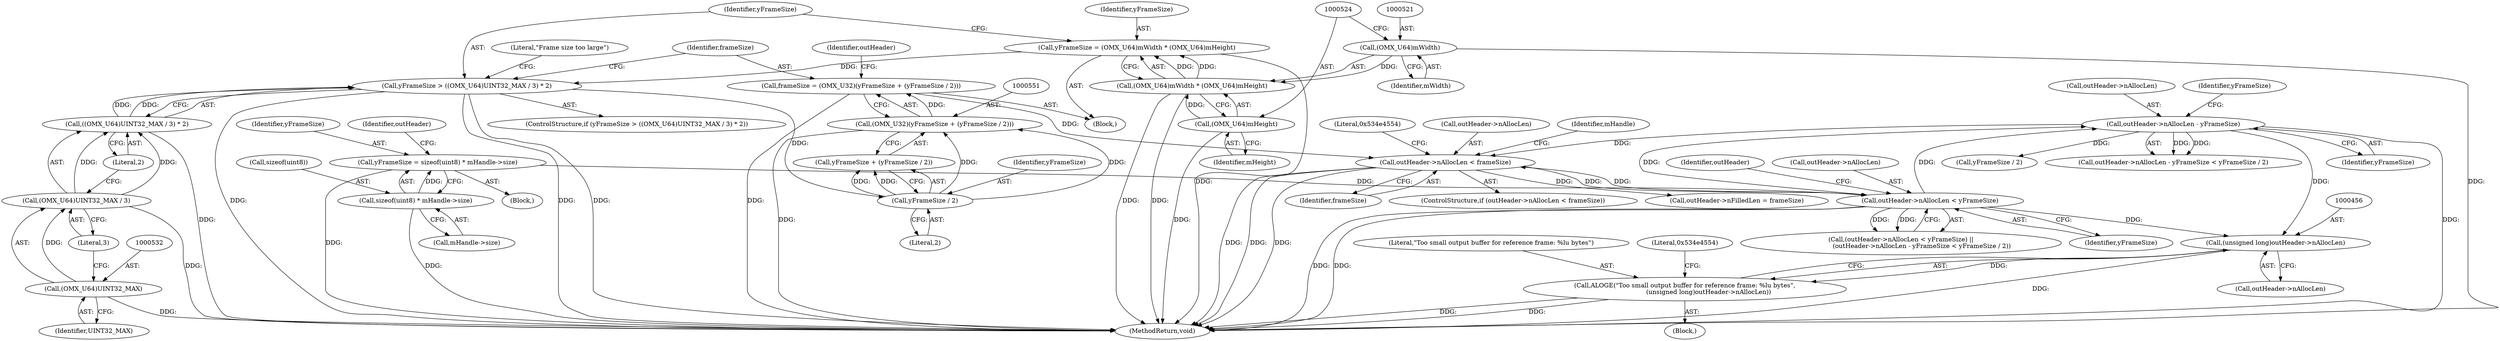 digraph "0_Android_c48ef757cc50906e8726a3bebc3b60716292cdba@pointer" {
"1000455" [label="(Call,(unsigned long)outHeader->nAllocLen)"];
"1000444" [label="(Call,outHeader->nAllocLen - yFrameSize)"];
"1000438" [label="(Call,outHeader->nAllocLen < yFrameSize)"];
"1000558" [label="(Call,outHeader->nAllocLen < frameSize)"];
"1000548" [label="(Call,frameSize = (OMX_U32)(yFrameSize + (yFrameSize / 2)))"];
"1000550" [label="(Call,(OMX_U32)(yFrameSize + (yFrameSize / 2)))"];
"1000554" [label="(Call,yFrameSize / 2)"];
"1000527" [label="(Call,yFrameSize > ((OMX_U64)UINT32_MAX / 3) * 2)"];
"1000517" [label="(Call,yFrameSize = (OMX_U64)mWidth * (OMX_U64)mHeight)"];
"1000519" [label="(Call,(OMX_U64)mWidth * (OMX_U64)mHeight)"];
"1000520" [label="(Call,(OMX_U64)mWidth)"];
"1000523" [label="(Call,(OMX_U64)mHeight)"];
"1000529" [label="(Call,((OMX_U64)UINT32_MAX / 3) * 2)"];
"1000530" [label="(Call,(OMX_U64)UINT32_MAX / 3)"];
"1000531" [label="(Call,(OMX_U64)UINT32_MAX)"];
"1000428" [label="(Call,yFrameSize = sizeof(uint8) * mHandle->size)"];
"1000430" [label="(Call,sizeof(uint8) * mHandle->size)"];
"1000453" [label="(Call,ALOGE(\"Too small output buffer for reference frame: %lu bytes\",\n                        (unsigned long)outHeader->nAllocLen))"];
"1000439" [label="(Call,outHeader->nAllocLen)"];
"1000560" [label="(Identifier,outHeader)"];
"1000438" [label="(Call,outHeader->nAllocLen < yFrameSize)"];
"1000446" [label="(Identifier,outHeader)"];
"1000554" [label="(Call,yFrameSize / 2)"];
"1000530" [label="(Call,(OMX_U64)UINT32_MAX / 3)"];
"1000562" [label="(Identifier,frameSize)"];
"1000414" [label="(Block,)"];
"1000565" [label="(Literal,0x534e4554)"];
"1000455" [label="(Call,(unsigned long)outHeader->nAllocLen)"];
"1000548" [label="(Call,frameSize = (OMX_U32)(yFrameSize + (yFrameSize / 2)))"];
"1000555" [label="(Identifier,yFrameSize)"];
"1000559" [label="(Call,outHeader->nAllocLen)"];
"1000440" [label="(Identifier,outHeader)"];
"1000526" [label="(ControlStructure,if (yFrameSize > ((OMX_U64)UINT32_MAX / 3) * 2))"];
"1000444" [label="(Call,outHeader->nAllocLen - yFrameSize)"];
"1000558" [label="(Call,outHeader->nAllocLen < frameSize)"];
"1000549" [label="(Identifier,frameSize)"];
"1000445" [label="(Call,outHeader->nAllocLen)"];
"1000550" [label="(Call,(OMX_U32)(yFrameSize + (yFrameSize / 2)))"];
"1000531" [label="(Call,(OMX_U64)UINT32_MAX)"];
"1000525" [label="(Identifier,mHeight)"];
"1000529" [label="(Call,((OMX_U64)UINT32_MAX / 3) * 2)"];
"1000457" [label="(Call,outHeader->nAllocLen)"];
"1000428" [label="(Call,yFrameSize = sizeof(uint8) * mHandle->size)"];
"1000528" [label="(Identifier,yFrameSize)"];
"1000522" [label="(Identifier,mWidth)"];
"1000534" [label="(Literal,3)"];
"1000557" [label="(ControlStructure,if (outHeader->nAllocLen < frameSize))"];
"1000520" [label="(Call,(OMX_U64)mWidth)"];
"1000535" [label="(Literal,2)"];
"1000449" [label="(Call,yFrameSize / 2)"];
"1000527" [label="(Call,yFrameSize > ((OMX_U64)UINT32_MAX / 3) * 2)"];
"1000433" [label="(Call,mHandle->size)"];
"1000533" [label="(Identifier,UINT32_MAX)"];
"1000517" [label="(Call,yFrameSize = (OMX_U64)mWidth * (OMX_U64)mHeight)"];
"1000454" [label="(Literal,\"Too small output buffer for reference frame: %lu bytes\")"];
"1000717" [label="(MethodReturn,void)"];
"1000552" [label="(Call,yFrameSize + (yFrameSize / 2))"];
"1000581" [label="(Identifier,mHandle)"];
"1000519" [label="(Call,(OMX_U64)mWidth * (OMX_U64)mHeight)"];
"1000452" [label="(Block,)"];
"1000437" [label="(Call,(outHeader->nAllocLen < yFrameSize) ||\n                     (outHeader->nAllocLen - yFrameSize < yFrameSize / 2))"];
"1000450" [label="(Identifier,yFrameSize)"];
"1000442" [label="(Identifier,yFrameSize)"];
"1000518" [label="(Identifier,yFrameSize)"];
"1000538" [label="(Literal,\"Frame size too large\")"];
"1000453" [label="(Call,ALOGE(\"Too small output buffer for reference frame: %lu bytes\",\n                        (unsigned long)outHeader->nAllocLen))"];
"1000430" [label="(Call,sizeof(uint8) * mHandle->size)"];
"1000461" [label="(Literal,0x534e4554)"];
"1000523" [label="(Call,(OMX_U64)mHeight)"];
"1000129" [label="(Block,)"];
"1000429" [label="(Identifier,yFrameSize)"];
"1000431" [label="(Call,sizeof(uint8))"];
"1000443" [label="(Call,outHeader->nAllocLen - yFrameSize < yFrameSize / 2)"];
"1000556" [label="(Literal,2)"];
"1000448" [label="(Identifier,yFrameSize)"];
"1000676" [label="(Call,outHeader->nFilledLen = frameSize)"];
"1000455" -> "1000453"  [label="AST: "];
"1000455" -> "1000457"  [label="CFG: "];
"1000456" -> "1000455"  [label="AST: "];
"1000457" -> "1000455"  [label="AST: "];
"1000453" -> "1000455"  [label="CFG: "];
"1000455" -> "1000717"  [label="DDG: "];
"1000455" -> "1000453"  [label="DDG: "];
"1000444" -> "1000455"  [label="DDG: "];
"1000438" -> "1000455"  [label="DDG: "];
"1000444" -> "1000443"  [label="AST: "];
"1000444" -> "1000448"  [label="CFG: "];
"1000445" -> "1000444"  [label="AST: "];
"1000448" -> "1000444"  [label="AST: "];
"1000450" -> "1000444"  [label="CFG: "];
"1000444" -> "1000717"  [label="DDG: "];
"1000444" -> "1000443"  [label="DDG: "];
"1000444" -> "1000443"  [label="DDG: "];
"1000438" -> "1000444"  [label="DDG: "];
"1000438" -> "1000444"  [label="DDG: "];
"1000444" -> "1000449"  [label="DDG: "];
"1000444" -> "1000558"  [label="DDG: "];
"1000438" -> "1000437"  [label="AST: "];
"1000438" -> "1000442"  [label="CFG: "];
"1000439" -> "1000438"  [label="AST: "];
"1000442" -> "1000438"  [label="AST: "];
"1000446" -> "1000438"  [label="CFG: "];
"1000437" -> "1000438"  [label="CFG: "];
"1000438" -> "1000717"  [label="DDG: "];
"1000438" -> "1000717"  [label="DDG: "];
"1000438" -> "1000437"  [label="DDG: "];
"1000438" -> "1000437"  [label="DDG: "];
"1000558" -> "1000438"  [label="DDG: "];
"1000428" -> "1000438"  [label="DDG: "];
"1000438" -> "1000558"  [label="DDG: "];
"1000558" -> "1000557"  [label="AST: "];
"1000558" -> "1000562"  [label="CFG: "];
"1000559" -> "1000558"  [label="AST: "];
"1000562" -> "1000558"  [label="AST: "];
"1000565" -> "1000558"  [label="CFG: "];
"1000581" -> "1000558"  [label="CFG: "];
"1000558" -> "1000717"  [label="DDG: "];
"1000558" -> "1000717"  [label="DDG: "];
"1000558" -> "1000717"  [label="DDG: "];
"1000548" -> "1000558"  [label="DDG: "];
"1000558" -> "1000676"  [label="DDG: "];
"1000548" -> "1000129"  [label="AST: "];
"1000548" -> "1000550"  [label="CFG: "];
"1000549" -> "1000548"  [label="AST: "];
"1000550" -> "1000548"  [label="AST: "];
"1000560" -> "1000548"  [label="CFG: "];
"1000548" -> "1000717"  [label="DDG: "];
"1000550" -> "1000548"  [label="DDG: "];
"1000550" -> "1000552"  [label="CFG: "];
"1000551" -> "1000550"  [label="AST: "];
"1000552" -> "1000550"  [label="AST: "];
"1000550" -> "1000717"  [label="DDG: "];
"1000554" -> "1000550"  [label="DDG: "];
"1000554" -> "1000550"  [label="DDG: "];
"1000554" -> "1000552"  [label="AST: "];
"1000554" -> "1000556"  [label="CFG: "];
"1000555" -> "1000554"  [label="AST: "];
"1000556" -> "1000554"  [label="AST: "];
"1000552" -> "1000554"  [label="CFG: "];
"1000554" -> "1000552"  [label="DDG: "];
"1000554" -> "1000552"  [label="DDG: "];
"1000527" -> "1000554"  [label="DDG: "];
"1000527" -> "1000526"  [label="AST: "];
"1000527" -> "1000529"  [label="CFG: "];
"1000528" -> "1000527"  [label="AST: "];
"1000529" -> "1000527"  [label="AST: "];
"1000538" -> "1000527"  [label="CFG: "];
"1000549" -> "1000527"  [label="CFG: "];
"1000527" -> "1000717"  [label="DDG: "];
"1000527" -> "1000717"  [label="DDG: "];
"1000527" -> "1000717"  [label="DDG: "];
"1000517" -> "1000527"  [label="DDG: "];
"1000529" -> "1000527"  [label="DDG: "];
"1000529" -> "1000527"  [label="DDG: "];
"1000517" -> "1000129"  [label="AST: "];
"1000517" -> "1000519"  [label="CFG: "];
"1000518" -> "1000517"  [label="AST: "];
"1000519" -> "1000517"  [label="AST: "];
"1000528" -> "1000517"  [label="CFG: "];
"1000517" -> "1000717"  [label="DDG: "];
"1000519" -> "1000517"  [label="DDG: "];
"1000519" -> "1000517"  [label="DDG: "];
"1000519" -> "1000523"  [label="CFG: "];
"1000520" -> "1000519"  [label="AST: "];
"1000523" -> "1000519"  [label="AST: "];
"1000519" -> "1000717"  [label="DDG: "];
"1000519" -> "1000717"  [label="DDG: "];
"1000520" -> "1000519"  [label="DDG: "];
"1000523" -> "1000519"  [label="DDG: "];
"1000520" -> "1000522"  [label="CFG: "];
"1000521" -> "1000520"  [label="AST: "];
"1000522" -> "1000520"  [label="AST: "];
"1000524" -> "1000520"  [label="CFG: "];
"1000520" -> "1000717"  [label="DDG: "];
"1000523" -> "1000525"  [label="CFG: "];
"1000524" -> "1000523"  [label="AST: "];
"1000525" -> "1000523"  [label="AST: "];
"1000523" -> "1000717"  [label="DDG: "];
"1000529" -> "1000535"  [label="CFG: "];
"1000530" -> "1000529"  [label="AST: "];
"1000535" -> "1000529"  [label="AST: "];
"1000529" -> "1000717"  [label="DDG: "];
"1000530" -> "1000529"  [label="DDG: "];
"1000530" -> "1000529"  [label="DDG: "];
"1000530" -> "1000534"  [label="CFG: "];
"1000531" -> "1000530"  [label="AST: "];
"1000534" -> "1000530"  [label="AST: "];
"1000535" -> "1000530"  [label="CFG: "];
"1000530" -> "1000717"  [label="DDG: "];
"1000531" -> "1000530"  [label="DDG: "];
"1000531" -> "1000533"  [label="CFG: "];
"1000532" -> "1000531"  [label="AST: "];
"1000533" -> "1000531"  [label="AST: "];
"1000534" -> "1000531"  [label="CFG: "];
"1000531" -> "1000717"  [label="DDG: "];
"1000428" -> "1000414"  [label="AST: "];
"1000428" -> "1000430"  [label="CFG: "];
"1000429" -> "1000428"  [label="AST: "];
"1000430" -> "1000428"  [label="AST: "];
"1000440" -> "1000428"  [label="CFG: "];
"1000428" -> "1000717"  [label="DDG: "];
"1000430" -> "1000428"  [label="DDG: "];
"1000430" -> "1000433"  [label="CFG: "];
"1000431" -> "1000430"  [label="AST: "];
"1000433" -> "1000430"  [label="AST: "];
"1000430" -> "1000717"  [label="DDG: "];
"1000453" -> "1000452"  [label="AST: "];
"1000454" -> "1000453"  [label="AST: "];
"1000461" -> "1000453"  [label="CFG: "];
"1000453" -> "1000717"  [label="DDG: "];
"1000453" -> "1000717"  [label="DDG: "];
}
